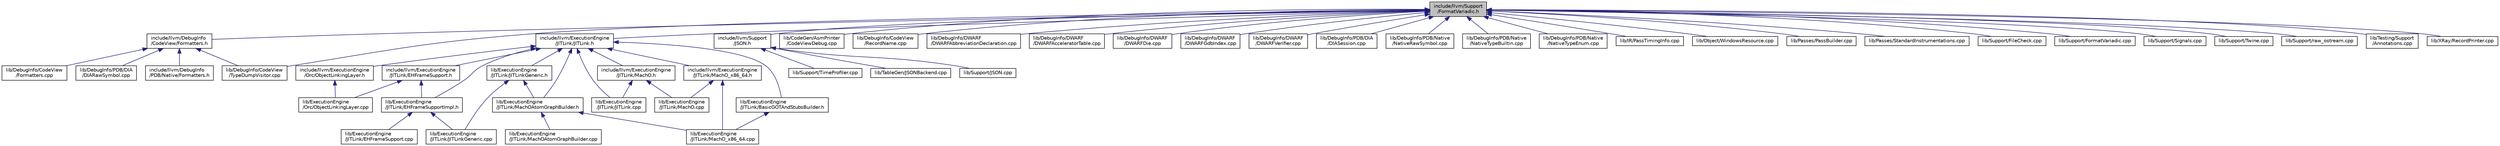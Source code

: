 digraph "include/llvm/Support/FormatVariadic.h"
{
 // LATEX_PDF_SIZE
  bgcolor="transparent";
  edge [fontname="Helvetica",fontsize="10",labelfontname="Helvetica",labelfontsize="10"];
  node [fontname="Helvetica",fontsize="10",shape="box"];
  Node1 [label="include/llvm/Support\l/FormatVariadic.h",height=0.2,width=0.4,color="black", fillcolor="grey75", style="filled", fontcolor="black",tooltip=" "];
  Node1 -> Node2 [dir="back",color="midnightblue",fontsize="10",style="solid",fontname="Helvetica"];
  Node2 [label="include/llvm/DebugInfo\l/CodeView/Formatters.h",height=0.2,width=0.4,color="black",URL="$CodeView_2Formatters_8h.html",tooltip=" "];
  Node2 -> Node3 [dir="back",color="midnightblue",fontsize="10",style="solid",fontname="Helvetica"];
  Node3 [label="include/llvm/DebugInfo\l/PDB/Native/Formatters.h",height=0.2,width=0.4,color="black",URL="$PDB_2Native_2Formatters_8h.html",tooltip=" "];
  Node2 -> Node4 [dir="back",color="midnightblue",fontsize="10",style="solid",fontname="Helvetica"];
  Node4 [label="lib/DebugInfo/CodeView\l/Formatters.cpp",height=0.2,width=0.4,color="black",URL="$Formatters_8cpp.html",tooltip=" "];
  Node2 -> Node5 [dir="back",color="midnightblue",fontsize="10",style="solid",fontname="Helvetica"];
  Node5 [label="lib/DebugInfo/CodeView\l/TypeDumpVisitor.cpp",height=0.2,width=0.4,color="black",URL="$TypeDumpVisitor_8cpp.html",tooltip=" "];
  Node2 -> Node6 [dir="back",color="midnightblue",fontsize="10",style="solid",fontname="Helvetica"];
  Node6 [label="lib/DebugInfo/PDB/DIA\l/DIARawSymbol.cpp",height=0.2,width=0.4,color="black",URL="$DIARawSymbol_8cpp.html",tooltip=" "];
  Node1 -> Node7 [dir="back",color="midnightblue",fontsize="10",style="solid",fontname="Helvetica"];
  Node7 [label="include/llvm/ExecutionEngine\l/JITLink/JITLink.h",height=0.2,width=0.4,color="black",URL="$JITLink_8h.html",tooltip=" "];
  Node7 -> Node8 [dir="back",color="midnightblue",fontsize="10",style="solid",fontname="Helvetica"];
  Node8 [label="include/llvm/ExecutionEngine\l/JITLink/EHFrameSupport.h",height=0.2,width=0.4,color="black",URL="$EHFrameSupport_8h.html",tooltip=" "];
  Node8 -> Node9 [dir="back",color="midnightblue",fontsize="10",style="solid",fontname="Helvetica"];
  Node9 [label="lib/ExecutionEngine\l/JITLink/EHFrameSupportImpl.h",height=0.2,width=0.4,color="black",URL="$EHFrameSupportImpl_8h.html",tooltip=" "];
  Node9 -> Node10 [dir="back",color="midnightblue",fontsize="10",style="solid",fontname="Helvetica"];
  Node10 [label="lib/ExecutionEngine\l/JITLink/EHFrameSupport.cpp",height=0.2,width=0.4,color="black",URL="$EHFrameSupport_8cpp.html",tooltip=" "];
  Node9 -> Node11 [dir="back",color="midnightblue",fontsize="10",style="solid",fontname="Helvetica"];
  Node11 [label="lib/ExecutionEngine\l/JITLink/JITLinkGeneric.cpp",height=0.2,width=0.4,color="black",URL="$JITLinkGeneric_8cpp.html",tooltip=" "];
  Node8 -> Node12 [dir="back",color="midnightblue",fontsize="10",style="solid",fontname="Helvetica"];
  Node12 [label="lib/ExecutionEngine\l/Orc/ObjectLinkingLayer.cpp",height=0.2,width=0.4,color="black",URL="$ObjectLinkingLayer_8cpp.html",tooltip=" "];
  Node7 -> Node13 [dir="back",color="midnightblue",fontsize="10",style="solid",fontname="Helvetica"];
  Node13 [label="include/llvm/ExecutionEngine\l/JITLink/MachO.h",height=0.2,width=0.4,color="black",URL="$ExecutionEngine_2JITLink_2MachO_8h.html",tooltip=" "];
  Node13 -> Node14 [dir="back",color="midnightblue",fontsize="10",style="solid",fontname="Helvetica"];
  Node14 [label="lib/ExecutionEngine\l/JITLink/JITLink.cpp",height=0.2,width=0.4,color="black",URL="$JITLink_8cpp.html",tooltip=" "];
  Node13 -> Node15 [dir="back",color="midnightblue",fontsize="10",style="solid",fontname="Helvetica"];
  Node15 [label="lib/ExecutionEngine\l/JITLink/MachO.cpp",height=0.2,width=0.4,color="black",URL="$MachO_8cpp.html",tooltip=" "];
  Node7 -> Node16 [dir="back",color="midnightblue",fontsize="10",style="solid",fontname="Helvetica"];
  Node16 [label="include/llvm/ExecutionEngine\l/JITLink/MachO_x86_64.h",height=0.2,width=0.4,color="black",URL="$MachO__x86__64_8h.html",tooltip=" "];
  Node16 -> Node15 [dir="back",color="midnightblue",fontsize="10",style="solid",fontname="Helvetica"];
  Node16 -> Node17 [dir="back",color="midnightblue",fontsize="10",style="solid",fontname="Helvetica"];
  Node17 [label="lib/ExecutionEngine\l/JITLink/MachO_x86_64.cpp",height=0.2,width=0.4,color="black",URL="$MachO__x86__64_8cpp.html",tooltip=" "];
  Node7 -> Node18 [dir="back",color="midnightblue",fontsize="10",style="solid",fontname="Helvetica"];
  Node18 [label="include/llvm/ExecutionEngine\l/Orc/ObjectLinkingLayer.h",height=0.2,width=0.4,color="black",URL="$ObjectLinkingLayer_8h.html",tooltip=" "];
  Node18 -> Node12 [dir="back",color="midnightblue",fontsize="10",style="solid",fontname="Helvetica"];
  Node7 -> Node19 [dir="back",color="midnightblue",fontsize="10",style="solid",fontname="Helvetica"];
  Node19 [label="lib/ExecutionEngine\l/JITLink/BasicGOTAndStubsBuilder.h",height=0.2,width=0.4,color="black",URL="$BasicGOTAndStubsBuilder_8h.html",tooltip=" "];
  Node19 -> Node17 [dir="back",color="midnightblue",fontsize="10",style="solid",fontname="Helvetica"];
  Node7 -> Node9 [dir="back",color="midnightblue",fontsize="10",style="solid",fontname="Helvetica"];
  Node7 -> Node14 [dir="back",color="midnightblue",fontsize="10",style="solid",fontname="Helvetica"];
  Node7 -> Node20 [dir="back",color="midnightblue",fontsize="10",style="solid",fontname="Helvetica"];
  Node20 [label="lib/ExecutionEngine\l/JITLink/JITLinkGeneric.h",height=0.2,width=0.4,color="black",URL="$JITLinkGeneric_8h.html",tooltip=" "];
  Node20 -> Node11 [dir="back",color="midnightblue",fontsize="10",style="solid",fontname="Helvetica"];
  Node20 -> Node21 [dir="back",color="midnightblue",fontsize="10",style="solid",fontname="Helvetica"];
  Node21 [label="lib/ExecutionEngine\l/JITLink/MachOAtomGraphBuilder.h",height=0.2,width=0.4,color="black",URL="$MachOAtomGraphBuilder_8h.html",tooltip=" "];
  Node21 -> Node22 [dir="back",color="midnightblue",fontsize="10",style="solid",fontname="Helvetica"];
  Node22 [label="lib/ExecutionEngine\l/JITLink/MachOAtomGraphBuilder.cpp",height=0.2,width=0.4,color="black",URL="$MachOAtomGraphBuilder_8cpp.html",tooltip=" "];
  Node21 -> Node17 [dir="back",color="midnightblue",fontsize="10",style="solid",fontname="Helvetica"];
  Node7 -> Node21 [dir="back",color="midnightblue",fontsize="10",style="solid",fontname="Helvetica"];
  Node1 -> Node23 [dir="back",color="midnightblue",fontsize="10",style="solid",fontname="Helvetica"];
  Node23 [label="include/llvm/Support\l/JSON.h",height=0.2,width=0.4,color="black",URL="$JSON_8h.html",tooltip="This file supports working with JSON data."];
  Node23 -> Node24 [dir="back",color="midnightblue",fontsize="10",style="solid",fontname="Helvetica"];
  Node24 [label="lib/Support/JSON.cpp",height=0.2,width=0.4,color="black",URL="$JSON_8cpp.html",tooltip=" "];
  Node23 -> Node25 [dir="back",color="midnightblue",fontsize="10",style="solid",fontname="Helvetica"];
  Node25 [label="lib/Support/TimeProfiler.cpp",height=0.2,width=0.4,color="black",URL="$TimeProfiler_8cpp.html",tooltip=" "];
  Node23 -> Node26 [dir="back",color="midnightblue",fontsize="10",style="solid",fontname="Helvetica"];
  Node26 [label="lib/TableGen/JSONBackend.cpp",height=0.2,width=0.4,color="black",URL="$JSONBackend_8cpp.html",tooltip=" "];
  Node1 -> Node27 [dir="back",color="midnightblue",fontsize="10",style="solid",fontname="Helvetica"];
  Node27 [label="lib/CodeGen/AsmPrinter\l/CodeViewDebug.cpp",height=0.2,width=0.4,color="black",URL="$CodeViewDebug_8cpp.html",tooltip=" "];
  Node1 -> Node28 [dir="back",color="midnightblue",fontsize="10",style="solid",fontname="Helvetica"];
  Node28 [label="lib/DebugInfo/CodeView\l/RecordName.cpp",height=0.2,width=0.4,color="black",URL="$RecordName_8cpp.html",tooltip=" "];
  Node1 -> Node5 [dir="back",color="midnightblue",fontsize="10",style="solid",fontname="Helvetica"];
  Node1 -> Node29 [dir="back",color="midnightblue",fontsize="10",style="solid",fontname="Helvetica"];
  Node29 [label="lib/DebugInfo/DWARF\l/DWARFAbbreviationDeclaration.cpp",height=0.2,width=0.4,color="black",URL="$DWARFAbbreviationDeclaration_8cpp.html",tooltip=" "];
  Node1 -> Node30 [dir="back",color="midnightblue",fontsize="10",style="solid",fontname="Helvetica"];
  Node30 [label="lib/DebugInfo/DWARF\l/DWARFAcceleratorTable.cpp",height=0.2,width=0.4,color="black",URL="$DWARFAcceleratorTable_8cpp.html",tooltip=" "];
  Node1 -> Node31 [dir="back",color="midnightblue",fontsize="10",style="solid",fontname="Helvetica"];
  Node31 [label="lib/DebugInfo/DWARF\l/DWARFDie.cpp",height=0.2,width=0.4,color="black",URL="$DWARFDie_8cpp.html",tooltip=" "];
  Node1 -> Node32 [dir="back",color="midnightblue",fontsize="10",style="solid",fontname="Helvetica"];
  Node32 [label="lib/DebugInfo/DWARF\l/DWARFGdbIndex.cpp",height=0.2,width=0.4,color="black",URL="$DWARFGdbIndex_8cpp.html",tooltip=" "];
  Node1 -> Node33 [dir="back",color="midnightblue",fontsize="10",style="solid",fontname="Helvetica"];
  Node33 [label="lib/DebugInfo/DWARF\l/DWARFVerifier.cpp",height=0.2,width=0.4,color="black",URL="$DWARFVerifier_8cpp.html",tooltip=" "];
  Node1 -> Node34 [dir="back",color="midnightblue",fontsize="10",style="solid",fontname="Helvetica"];
  Node34 [label="lib/DebugInfo/PDB/DIA\l/DIASession.cpp",height=0.2,width=0.4,color="black",URL="$DIASession_8cpp.html",tooltip=" "];
  Node1 -> Node35 [dir="back",color="midnightblue",fontsize="10",style="solid",fontname="Helvetica"];
  Node35 [label="lib/DebugInfo/PDB/Native\l/NativeRawSymbol.cpp",height=0.2,width=0.4,color="black",URL="$NativeRawSymbol_8cpp.html",tooltip=" "];
  Node1 -> Node36 [dir="back",color="midnightblue",fontsize="10",style="solid",fontname="Helvetica"];
  Node36 [label="lib/DebugInfo/PDB/Native\l/NativeTypeBuiltin.cpp",height=0.2,width=0.4,color="black",URL="$NativeTypeBuiltin_8cpp.html",tooltip=" "];
  Node1 -> Node37 [dir="back",color="midnightblue",fontsize="10",style="solid",fontname="Helvetica"];
  Node37 [label="lib/DebugInfo/PDB/Native\l/NativeTypeEnum.cpp",height=0.2,width=0.4,color="black",URL="$NativeTypeEnum_8cpp.html",tooltip=" "];
  Node1 -> Node38 [dir="back",color="midnightblue",fontsize="10",style="solid",fontname="Helvetica"];
  Node38 [label="lib/IR/PassTimingInfo.cpp",height=0.2,width=0.4,color="black",URL="$PassTimingInfo_8cpp.html",tooltip=" "];
  Node1 -> Node39 [dir="back",color="midnightblue",fontsize="10",style="solid",fontname="Helvetica"];
  Node39 [label="lib/Object/WindowsResource.cpp",height=0.2,width=0.4,color="black",URL="$WindowsResource_8cpp.html",tooltip=" "];
  Node1 -> Node40 [dir="back",color="midnightblue",fontsize="10",style="solid",fontname="Helvetica"];
  Node40 [label="lib/Passes/PassBuilder.cpp",height=0.2,width=0.4,color="black",URL="$PassBuilder_8cpp.html",tooltip="This file provides the implementation of the PassBuilder based on our static pass registry as well as..."];
  Node1 -> Node41 [dir="back",color="midnightblue",fontsize="10",style="solid",fontname="Helvetica"];
  Node41 [label="lib/Passes/StandardInstrumentations.cpp",height=0.2,width=0.4,color="black",URL="$StandardInstrumentations_8cpp.html",tooltip="This file defines IR-printing pass instrumentation callbacks as well as StandardInstrumentations clas..."];
  Node1 -> Node42 [dir="back",color="midnightblue",fontsize="10",style="solid",fontname="Helvetica"];
  Node42 [label="lib/Support/FileCheck.cpp",height=0.2,width=0.4,color="black",URL="$FileCheck_8cpp.html",tooltip=" "];
  Node1 -> Node43 [dir="back",color="midnightblue",fontsize="10",style="solid",fontname="Helvetica"];
  Node43 [label="lib/Support/FormatVariadic.cpp",height=0.2,width=0.4,color="black",URL="$FormatVariadic_8cpp.html",tooltip=" "];
  Node1 -> Node44 [dir="back",color="midnightblue",fontsize="10",style="solid",fontname="Helvetica"];
  Node44 [label="lib/Support/Signals.cpp",height=0.2,width=0.4,color="black",URL="$Signals_8cpp.html",tooltip=" "];
  Node1 -> Node45 [dir="back",color="midnightblue",fontsize="10",style="solid",fontname="Helvetica"];
  Node45 [label="lib/Support/Twine.cpp",height=0.2,width=0.4,color="black",URL="$Twine_8cpp.html",tooltip=" "];
  Node1 -> Node46 [dir="back",color="midnightblue",fontsize="10",style="solid",fontname="Helvetica"];
  Node46 [label="lib/Support/raw_ostream.cpp",height=0.2,width=0.4,color="black",URL="$raw__ostream_8cpp.html",tooltip=" "];
  Node1 -> Node47 [dir="back",color="midnightblue",fontsize="10",style="solid",fontname="Helvetica"];
  Node47 [label="lib/Testing/Support\l/Annotations.cpp",height=0.2,width=0.4,color="black",URL="$Annotations_8cpp.html",tooltip=" "];
  Node1 -> Node48 [dir="back",color="midnightblue",fontsize="10",style="solid",fontname="Helvetica"];
  Node48 [label="lib/XRay/RecordPrinter.cpp",height=0.2,width=0.4,color="black",URL="$RecordPrinter_8cpp.html",tooltip=" "];
}
